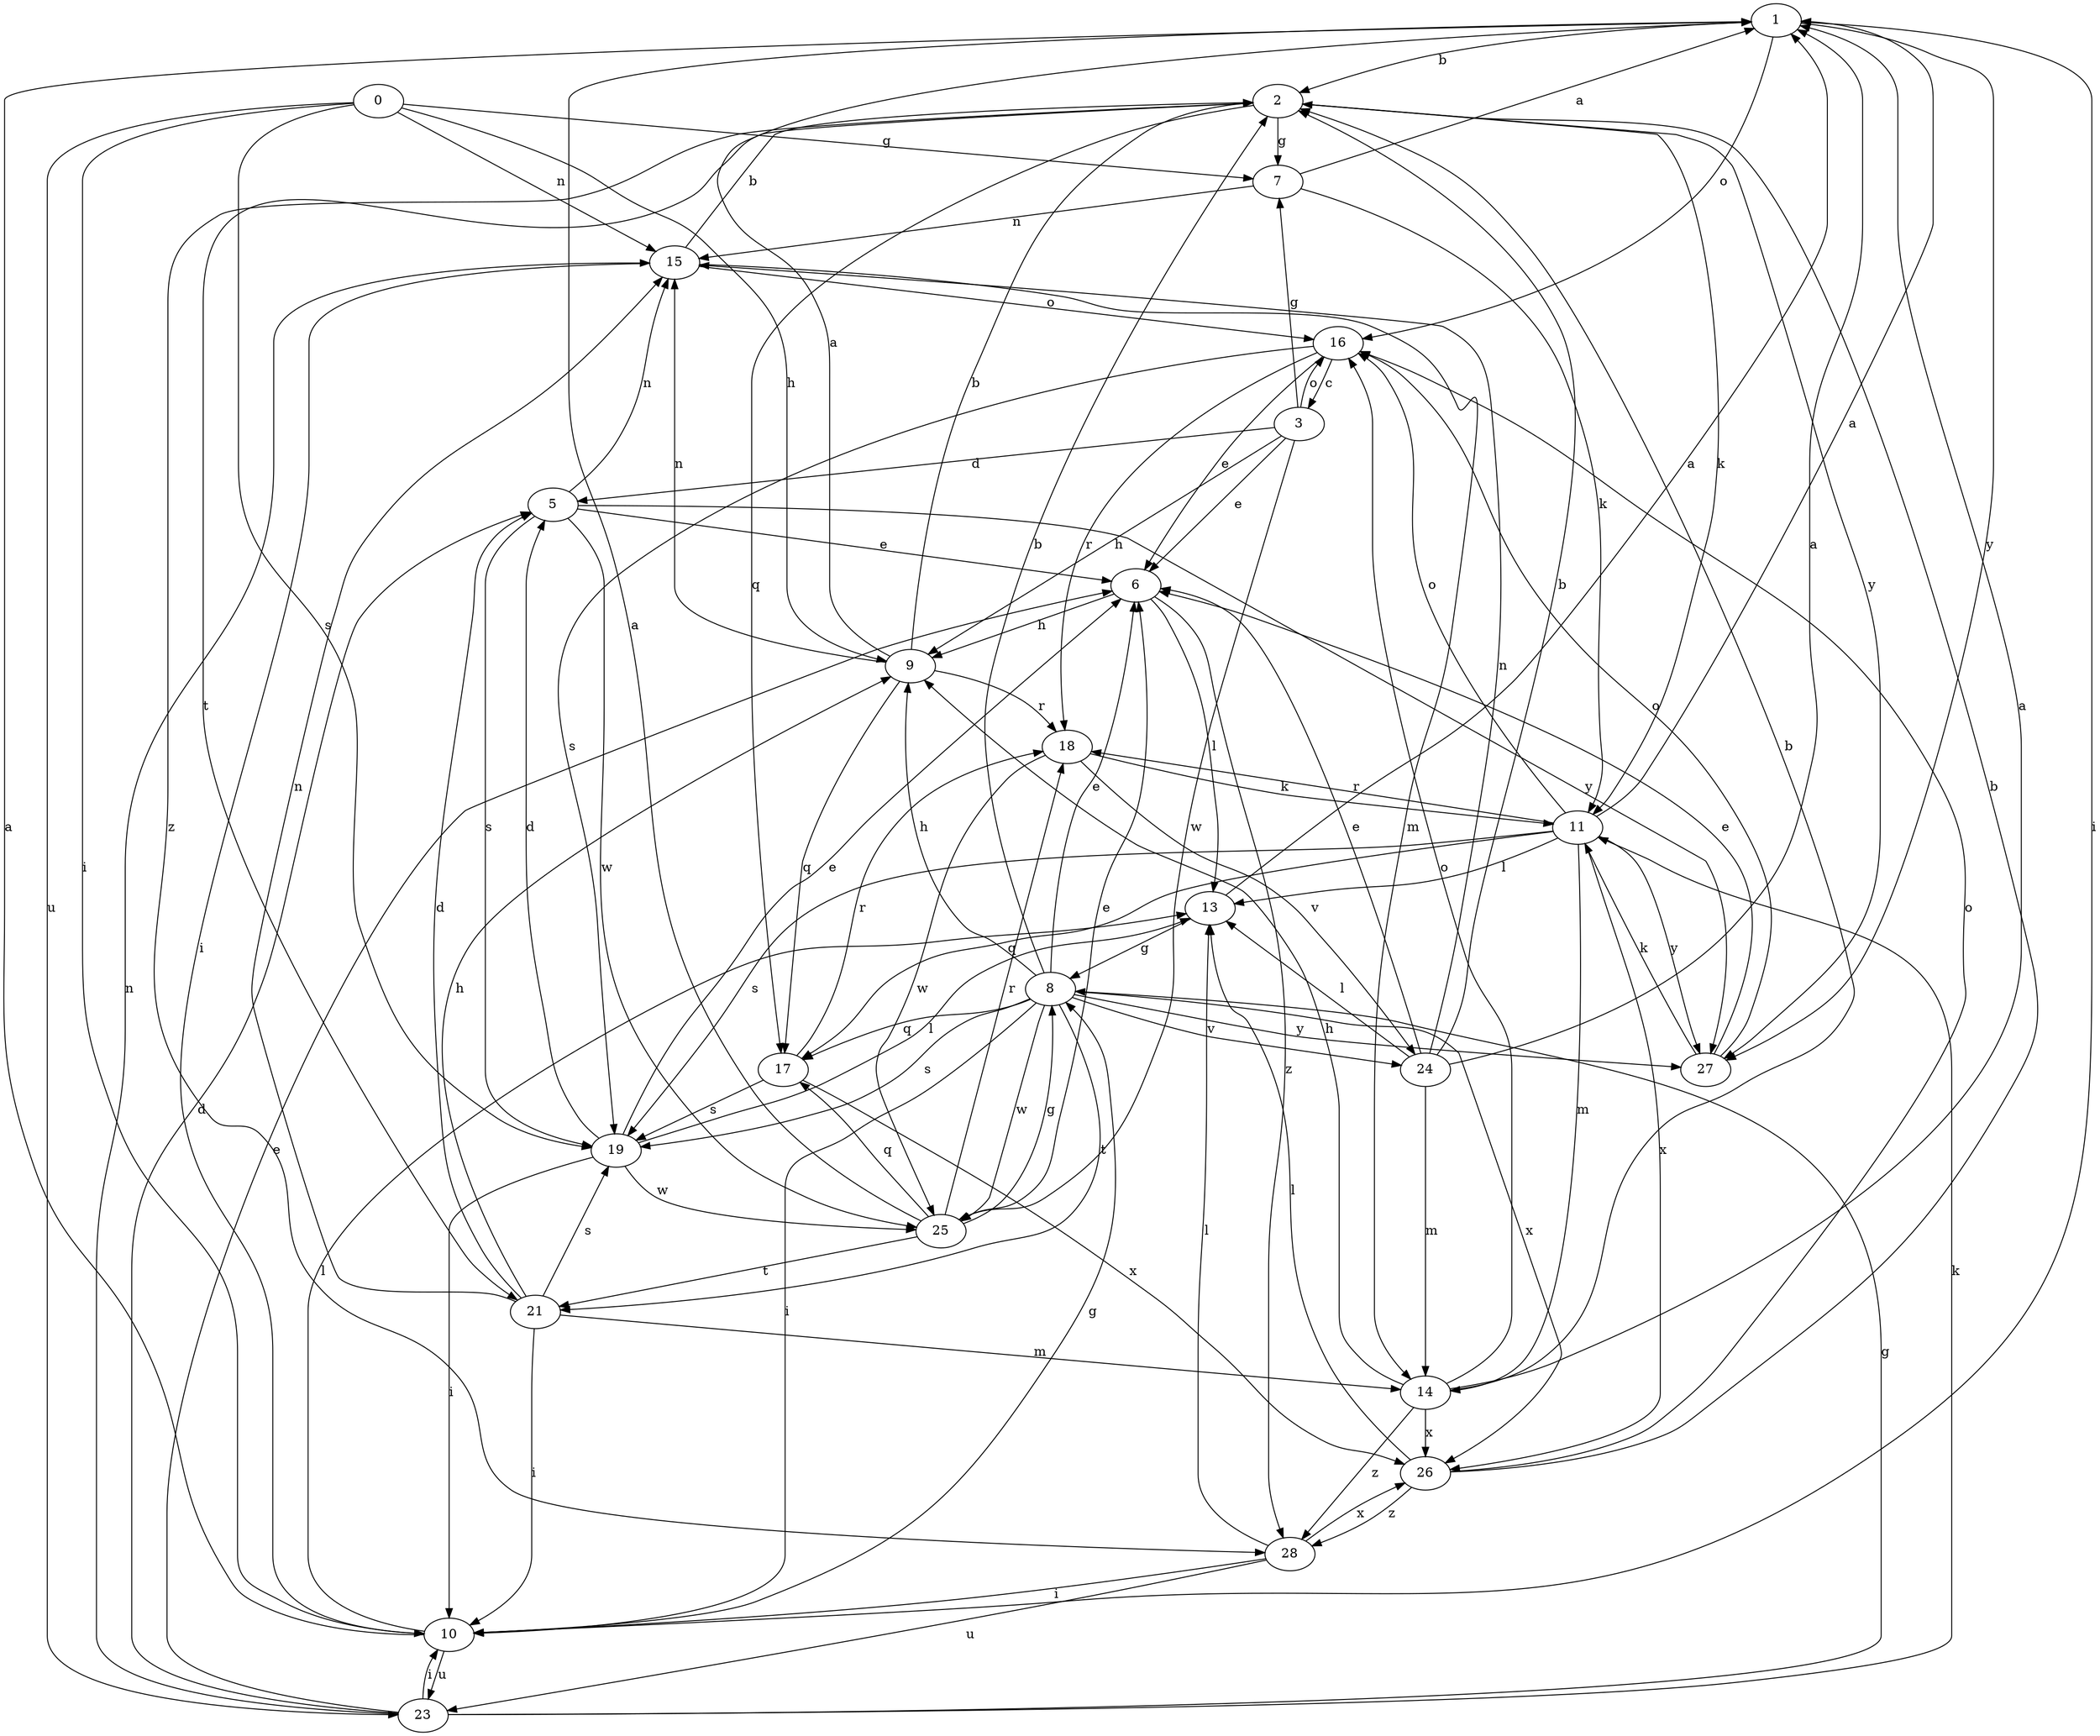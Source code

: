 strict digraph  {
1;
0;
2;
3;
5;
6;
7;
8;
9;
10;
11;
13;
14;
15;
16;
17;
18;
19;
21;
23;
24;
25;
26;
27;
28;
1 -> 2  [label=b];
1 -> 10  [label=i];
1 -> 16  [label=o];
1 -> 27  [label=y];
0 -> 7  [label=g];
0 -> 9  [label=h];
0 -> 10  [label=i];
0 -> 15  [label=n];
0 -> 19  [label=s];
0 -> 23  [label=u];
2 -> 7  [label=g];
2 -> 11  [label=k];
2 -> 17  [label=q];
2 -> 21  [label=t];
2 -> 27  [label=y];
2 -> 28  [label=z];
3 -> 5  [label=d];
3 -> 6  [label=e];
3 -> 7  [label=g];
3 -> 9  [label=h];
3 -> 16  [label=o];
3 -> 25  [label=w];
5 -> 6  [label=e];
5 -> 15  [label=n];
5 -> 19  [label=s];
5 -> 25  [label=w];
5 -> 27  [label=y];
6 -> 9  [label=h];
6 -> 13  [label=l];
6 -> 28  [label=z];
7 -> 1  [label=a];
7 -> 11  [label=k];
7 -> 15  [label=n];
8 -> 2  [label=b];
8 -> 6  [label=e];
8 -> 9  [label=h];
8 -> 10  [label=i];
8 -> 17  [label=q];
8 -> 19  [label=s];
8 -> 21  [label=t];
8 -> 24  [label=v];
8 -> 25  [label=w];
8 -> 26  [label=x];
8 -> 27  [label=y];
9 -> 1  [label=a];
9 -> 2  [label=b];
9 -> 15  [label=n];
9 -> 17  [label=q];
9 -> 18  [label=r];
10 -> 1  [label=a];
10 -> 8  [label=g];
10 -> 13  [label=l];
10 -> 23  [label=u];
11 -> 1  [label=a];
11 -> 13  [label=l];
11 -> 14  [label=m];
11 -> 16  [label=o];
11 -> 17  [label=q];
11 -> 18  [label=r];
11 -> 19  [label=s];
11 -> 26  [label=x];
11 -> 27  [label=y];
13 -> 1  [label=a];
13 -> 8  [label=g];
14 -> 1  [label=a];
14 -> 2  [label=b];
14 -> 9  [label=h];
14 -> 16  [label=o];
14 -> 26  [label=x];
14 -> 28  [label=z];
15 -> 2  [label=b];
15 -> 10  [label=i];
15 -> 14  [label=m];
15 -> 16  [label=o];
16 -> 3  [label=c];
16 -> 6  [label=e];
16 -> 18  [label=r];
16 -> 19  [label=s];
17 -> 18  [label=r];
17 -> 19  [label=s];
17 -> 26  [label=x];
18 -> 11  [label=k];
18 -> 24  [label=v];
18 -> 25  [label=w];
19 -> 5  [label=d];
19 -> 6  [label=e];
19 -> 10  [label=i];
19 -> 13  [label=l];
19 -> 25  [label=w];
21 -> 5  [label=d];
21 -> 9  [label=h];
21 -> 10  [label=i];
21 -> 14  [label=m];
21 -> 15  [label=n];
21 -> 19  [label=s];
23 -> 5  [label=d];
23 -> 6  [label=e];
23 -> 8  [label=g];
23 -> 10  [label=i];
23 -> 11  [label=k];
23 -> 15  [label=n];
24 -> 1  [label=a];
24 -> 2  [label=b];
24 -> 6  [label=e];
24 -> 13  [label=l];
24 -> 14  [label=m];
24 -> 15  [label=n];
25 -> 1  [label=a];
25 -> 6  [label=e];
25 -> 8  [label=g];
25 -> 17  [label=q];
25 -> 18  [label=r];
25 -> 21  [label=t];
26 -> 2  [label=b];
26 -> 13  [label=l];
26 -> 16  [label=o];
26 -> 28  [label=z];
27 -> 6  [label=e];
27 -> 11  [label=k];
27 -> 16  [label=o];
28 -> 10  [label=i];
28 -> 13  [label=l];
28 -> 23  [label=u];
28 -> 26  [label=x];
}
